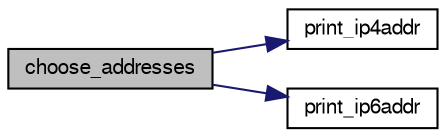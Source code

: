 digraph G
{
  edge [fontname="FreeSans",fontsize="10",labelfontname="FreeSans",labelfontsize="10"];
  node [fontname="FreeSans",fontsize="10",shape=record];
  rankdir=LR;
  Node1 [label="choose_addresses",height=0.2,width=0.4,color="black", fillcolor="grey75", style="filled" fontcolor="black"];
  Node1 -> Node2 [color="midnightblue",fontsize="10",style="solid",fontname="FreeSans"];
  Node2 [label="print_ip4addr",height=0.2,width=0.4,color="black", fillcolor="white", style="filled",URL="$address_8c.html#ab7221ae0445f64eb613772f02204cb28"];
  Node1 -> Node3 [color="midnightblue",fontsize="10",style="solid",fontname="FreeSans"];
  Node3 [label="print_ip6addr",height=0.2,width=0.4,color="black", fillcolor="white", style="filled",URL="$address_8c.html#a185e915fee84e8d2ccc409fc5e0fafe8"];
}

